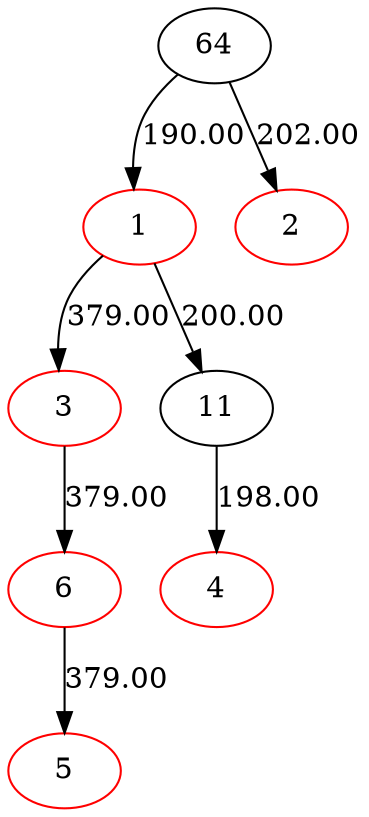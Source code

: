 digraph {
64[color=black]
1[color=red]
2[color=red]
3[color=red]
4[color=red]
5[color=red]
6[color=red]
11[color=black]
64->1[label=190.00]
64->2[label=202.00]
1->3[label=379.00]
3->6[label=379.00]
6->5[label=379.00]
1->11[label=200.00]
11->4[label=198.00]
}
